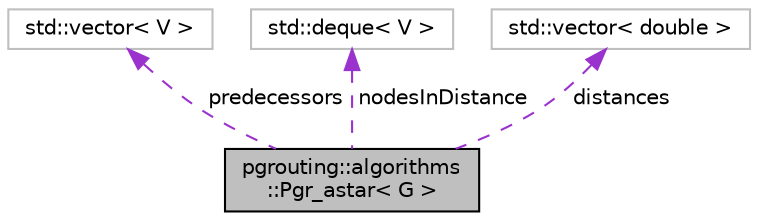 digraph "pgrouting::algorithms::Pgr_astar&lt; G &gt;"
{
  edge [fontname="Helvetica",fontsize="10",labelfontname="Helvetica",labelfontsize="10"];
  node [fontname="Helvetica",fontsize="10",shape=record];
  Node1 [label="pgrouting::algorithms\l::Pgr_astar\< G \>",height=0.2,width=0.4,color="black", fillcolor="grey75", style="filled" fontcolor="black"];
  Node2 -> Node1 [dir="back",color="darkorchid3",fontsize="10",style="dashed",label=" predecessors" ,fontname="Helvetica"];
  Node2 [label="std::vector\< V \>",height=0.2,width=0.4,color="grey75", fillcolor="white", style="filled"];
  Node3 -> Node1 [dir="back",color="darkorchid3",fontsize="10",style="dashed",label=" nodesInDistance" ,fontname="Helvetica"];
  Node3 [label="std::deque\< V \>",height=0.2,width=0.4,color="grey75", fillcolor="white", style="filled"];
  Node4 -> Node1 [dir="back",color="darkorchid3",fontsize="10",style="dashed",label=" distances" ,fontname="Helvetica"];
  Node4 [label="std::vector\< double \>",height=0.2,width=0.4,color="grey75", fillcolor="white", style="filled"];
}
